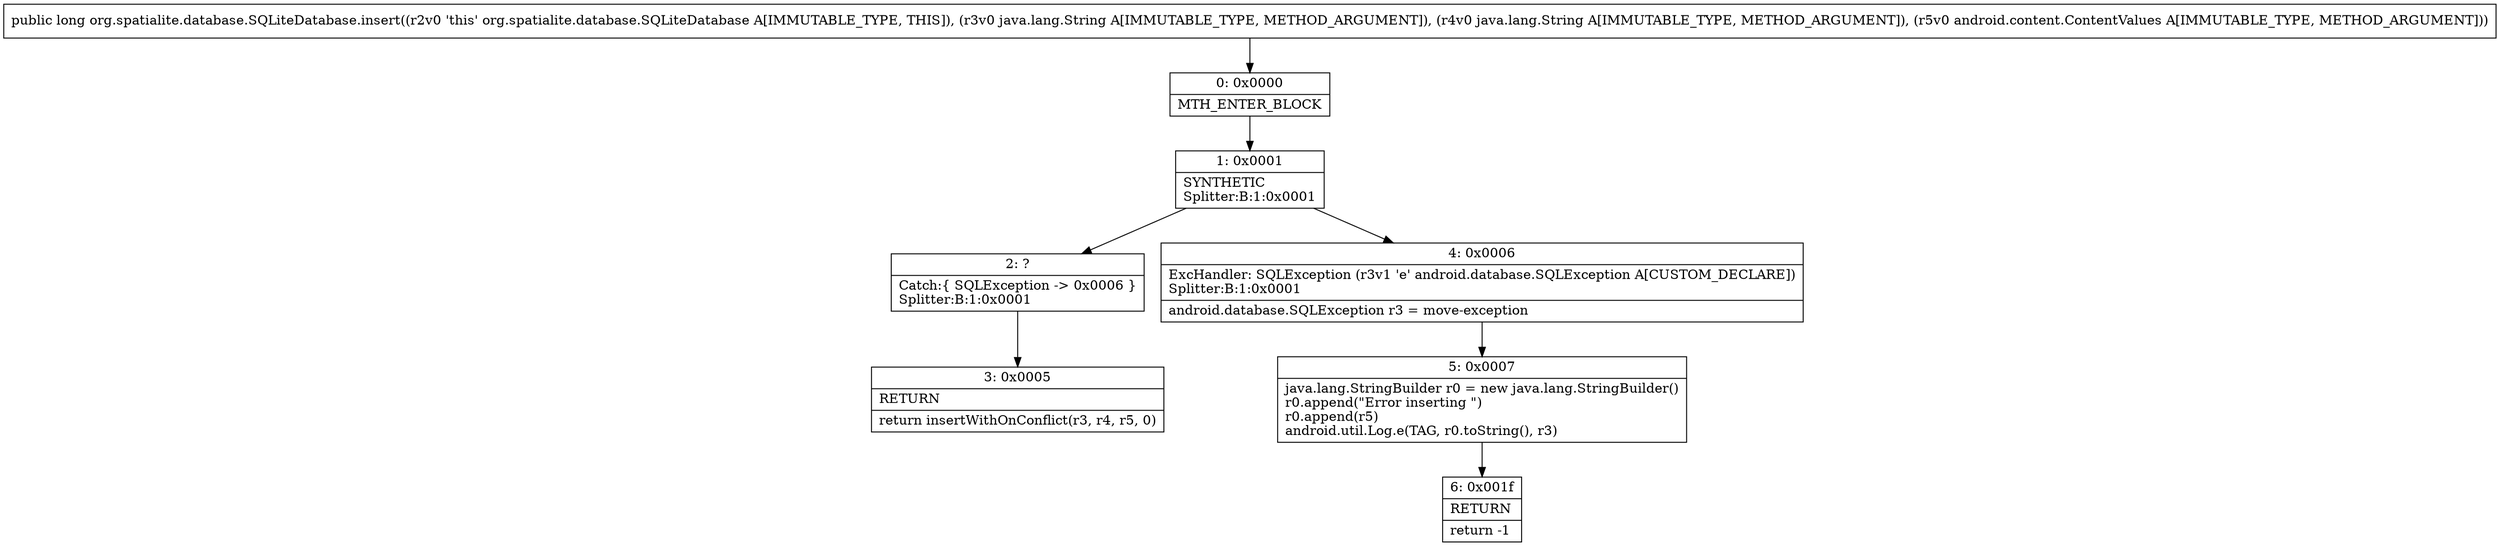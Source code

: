 digraph "CFG fororg.spatialite.database.SQLiteDatabase.insert(Ljava\/lang\/String;Ljava\/lang\/String;Landroid\/content\/ContentValues;)J" {
Node_0 [shape=record,label="{0\:\ 0x0000|MTH_ENTER_BLOCK\l}"];
Node_1 [shape=record,label="{1\:\ 0x0001|SYNTHETIC\lSplitter:B:1:0x0001\l}"];
Node_2 [shape=record,label="{2\:\ ?|Catch:\{ SQLException \-\> 0x0006 \}\lSplitter:B:1:0x0001\l}"];
Node_3 [shape=record,label="{3\:\ 0x0005|RETURN\l|return insertWithOnConflict(r3, r4, r5, 0)\l}"];
Node_4 [shape=record,label="{4\:\ 0x0006|ExcHandler: SQLException (r3v1 'e' android.database.SQLException A[CUSTOM_DECLARE])\lSplitter:B:1:0x0001\l|android.database.SQLException r3 = move\-exception\l}"];
Node_5 [shape=record,label="{5\:\ 0x0007|java.lang.StringBuilder r0 = new java.lang.StringBuilder()\lr0.append(\"Error inserting \")\lr0.append(r5)\landroid.util.Log.e(TAG, r0.toString(), r3)\l}"];
Node_6 [shape=record,label="{6\:\ 0x001f|RETURN\l|return \-1\l}"];
MethodNode[shape=record,label="{public long org.spatialite.database.SQLiteDatabase.insert((r2v0 'this' org.spatialite.database.SQLiteDatabase A[IMMUTABLE_TYPE, THIS]), (r3v0 java.lang.String A[IMMUTABLE_TYPE, METHOD_ARGUMENT]), (r4v0 java.lang.String A[IMMUTABLE_TYPE, METHOD_ARGUMENT]), (r5v0 android.content.ContentValues A[IMMUTABLE_TYPE, METHOD_ARGUMENT])) }"];
MethodNode -> Node_0;
Node_0 -> Node_1;
Node_1 -> Node_2;
Node_1 -> Node_4;
Node_2 -> Node_3;
Node_4 -> Node_5;
Node_5 -> Node_6;
}

